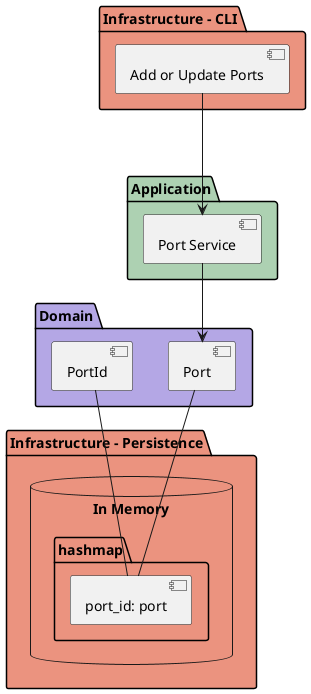 @startuml
'https://plantuml.com/component-diagram

package "Infrastructure - CLI" #EB937F {
   [Add or Update Ports] as add_or_update_ports
}

package "Application" #ADD1B2 {
    add_or_update_ports ---> [Port Service]

}

package "Domain" #B4A7E5 {
    [Port]
    [PortId]

    [Port Service] --> [Port]
}

package "Infrastructure - Persistence" #EB937F {
     database "In Memory" {
          folder "hashmap" {
            [port_id: port]
          }
}

[Port] -- [port_id: port]
[PortId] -- [port_id: port]

@enduml